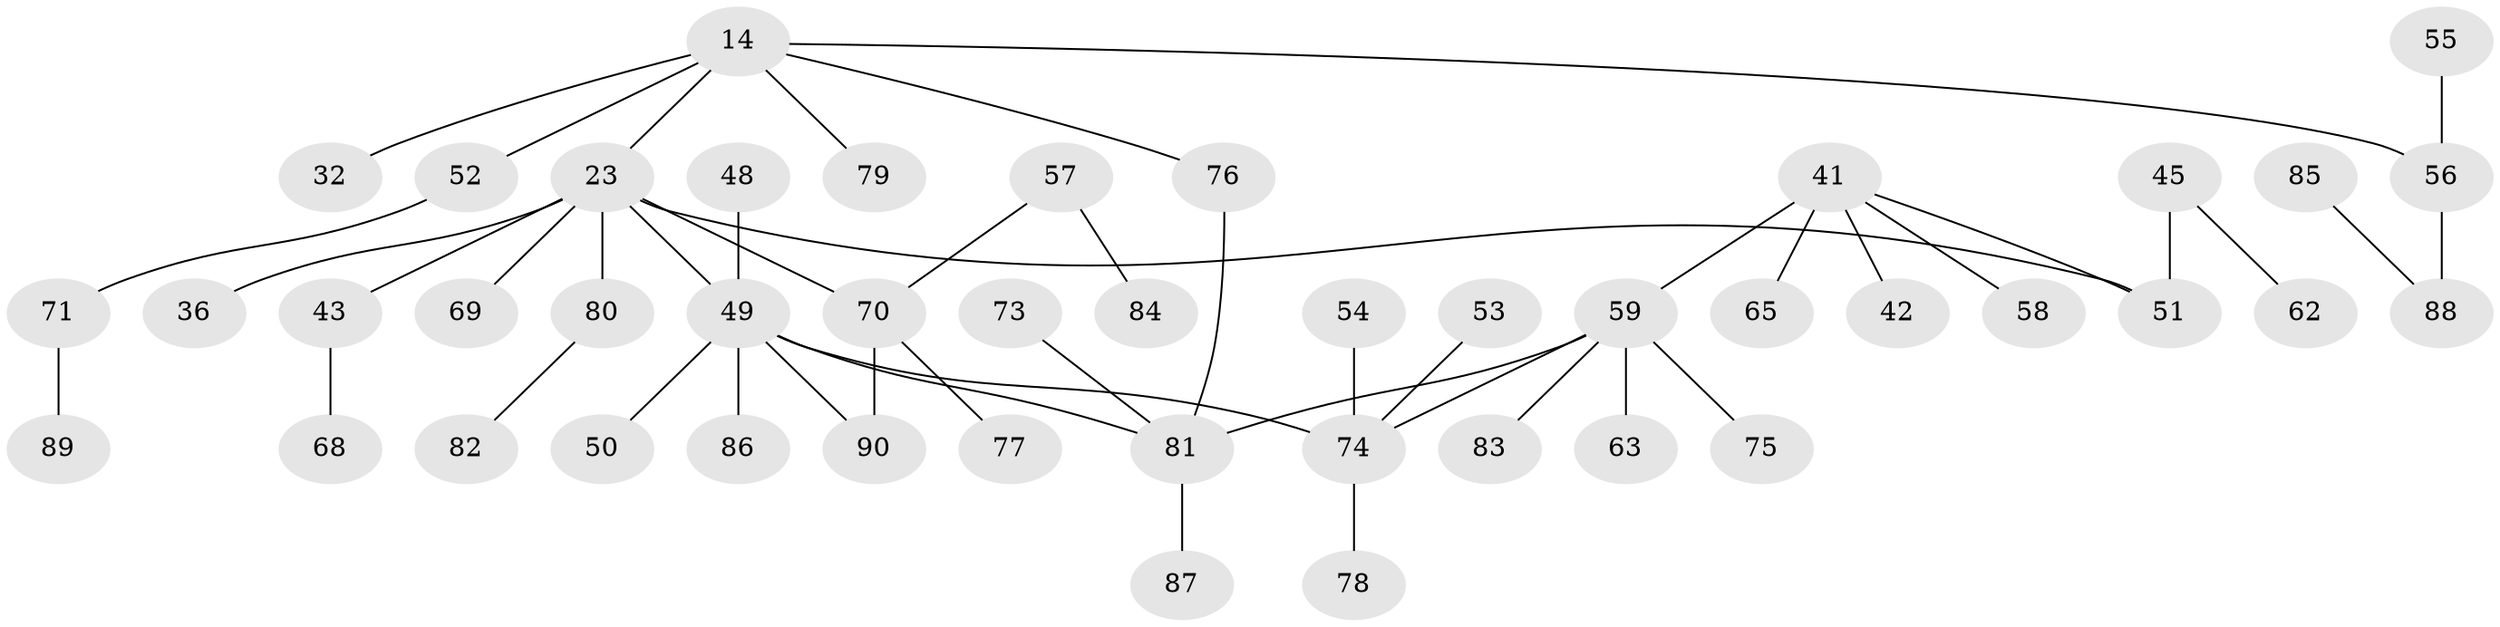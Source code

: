 // original degree distribution, {3: 0.13333333333333333, 7: 0.022222222222222223, 4: 0.08888888888888889, 2: 0.3, 5: 0.03333333333333333, 1: 0.4111111111111111, 6: 0.011111111111111112}
// Generated by graph-tools (version 1.1) at 2025/42/03/09/25 04:42:53]
// undirected, 45 vertices, 48 edges
graph export_dot {
graph [start="1"]
  node [color=gray90,style=filled];
  14 [super="+4"];
  23 [super="+21"];
  32;
  36;
  41 [super="+34"];
  42;
  43 [super="+11"];
  45;
  48 [super="+38"];
  49 [super="+2+15+12+26"];
  50;
  51 [super="+6+7+35+40"];
  52 [super="+19+33"];
  53;
  54;
  55;
  56 [super="+9"];
  57;
  58;
  59 [super="+24+47"];
  62;
  63;
  65;
  68;
  69 [super="+27"];
  70 [super="+44"];
  71;
  73;
  74 [super="+28+64"];
  75;
  76;
  77;
  78;
  79;
  80;
  81 [super="+39+61+37"];
  82;
  83;
  84;
  85;
  86;
  87;
  88 [super="+72"];
  89;
  90;
  14 -- 56 [weight=2];
  14 -- 79;
  14 -- 76;
  14 -- 23 [weight=2];
  14 -- 32;
  14 -- 52;
  23 -- 80;
  23 -- 36;
  23 -- 49;
  23 -- 51;
  23 -- 43;
  23 -- 70;
  23 -- 69;
  41 -- 65;
  41 -- 51;
  41 -- 58;
  41 -- 42;
  41 -- 59 [weight=2];
  43 -- 68;
  45 -- 62;
  45 -- 51;
  48 -- 49 [weight=2];
  49 -- 86;
  49 -- 50;
  49 -- 90;
  49 -- 81;
  49 -- 74;
  52 -- 71;
  53 -- 74;
  54 -- 74;
  55 -- 56;
  56 -- 88;
  57 -- 84;
  57 -- 70;
  59 -- 63;
  59 -- 75;
  59 -- 83;
  59 -- 74;
  59 -- 81;
  70 -- 90;
  70 -- 77;
  71 -- 89;
  73 -- 81;
  74 -- 78;
  76 -- 81;
  80 -- 82;
  81 -- 87;
  85 -- 88;
}
